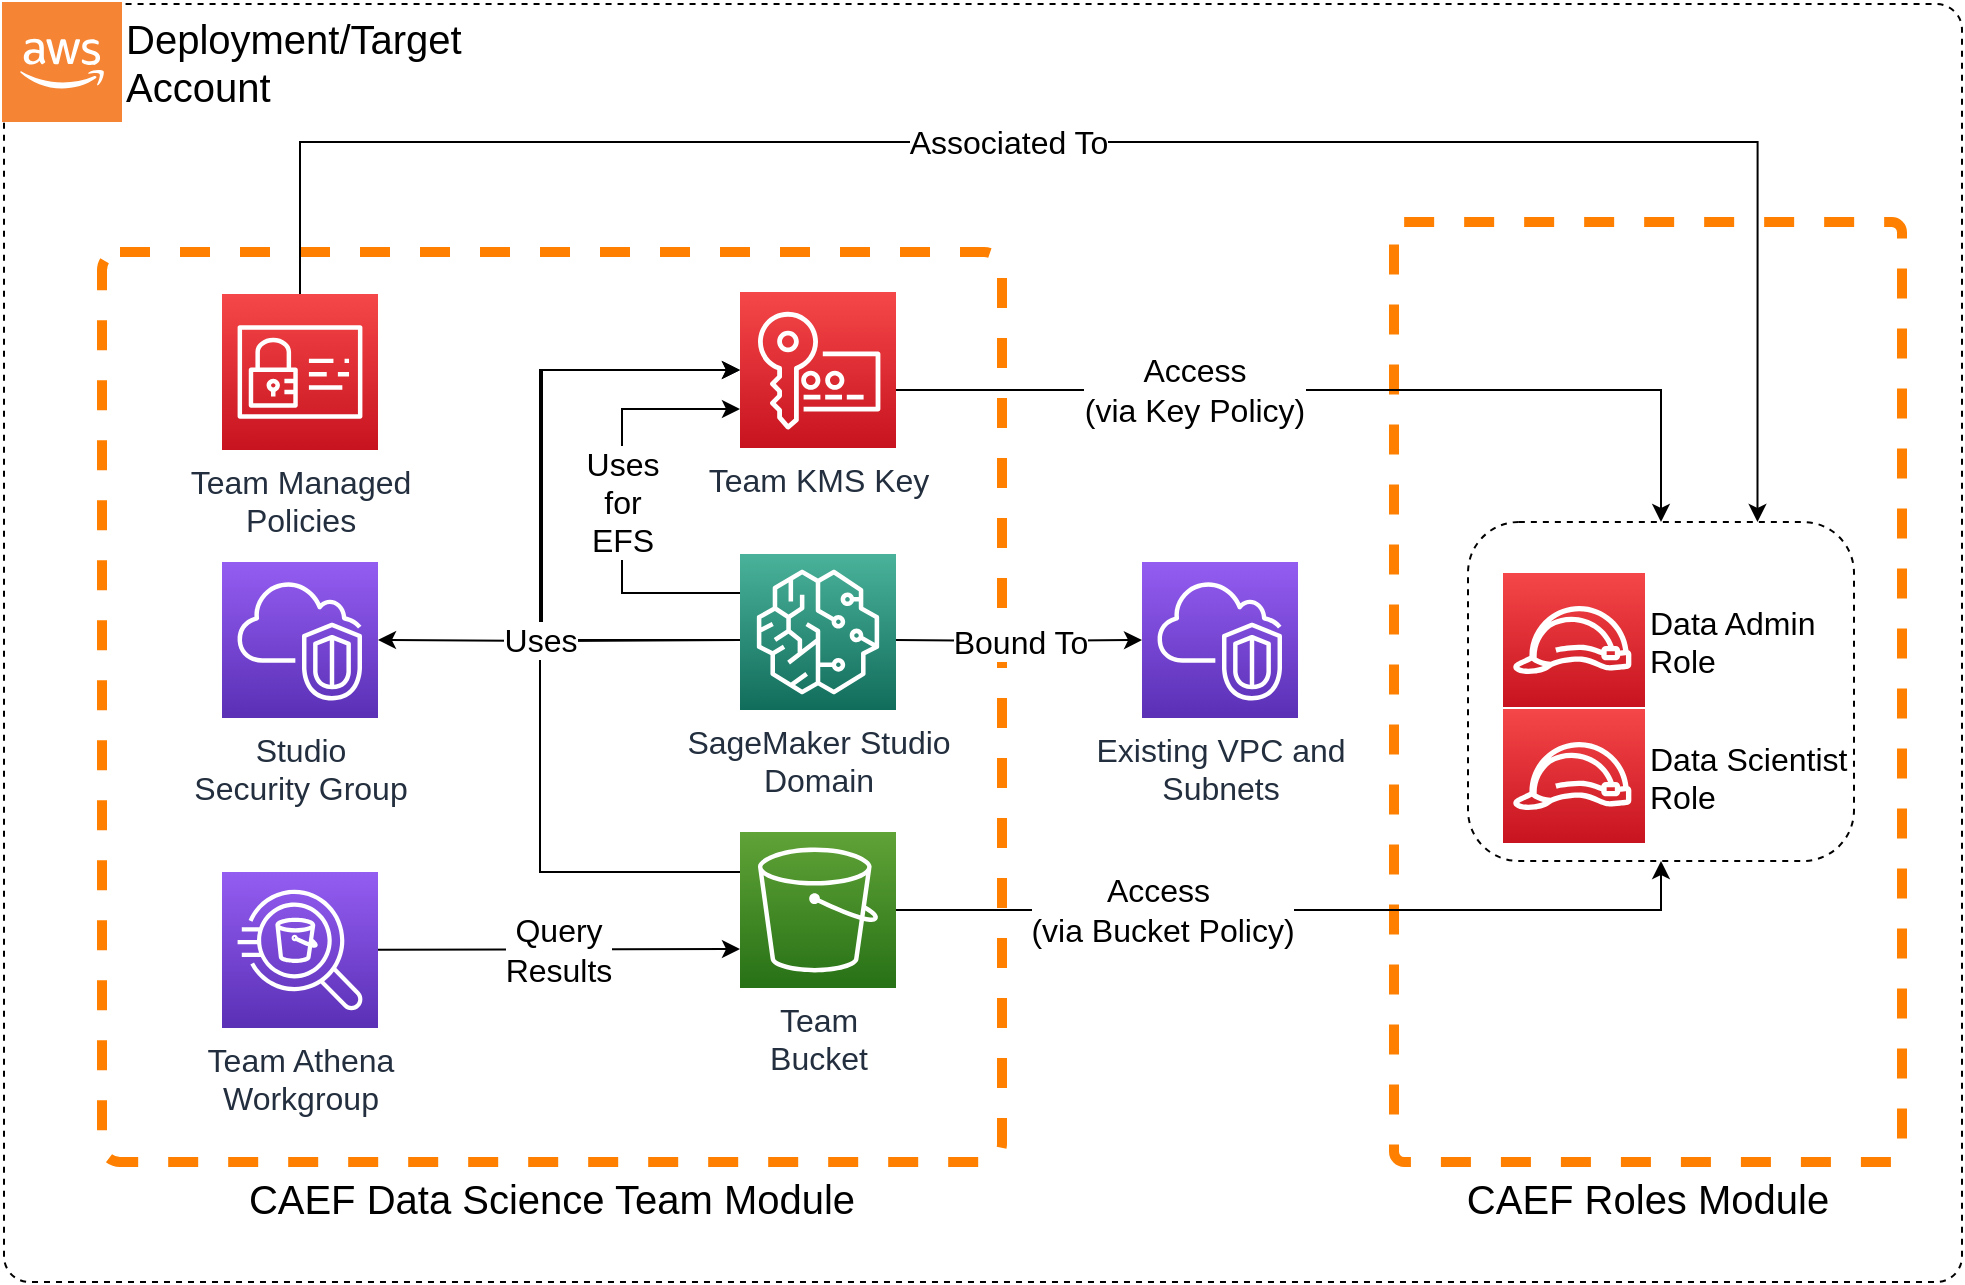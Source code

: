 <mxfile>
    <diagram id="n5W9dpHo_4uRlmlUV37y" name="Page-1">
        <mxGraphModel dx="1453" dy="674" grid="1" gridSize="10" guides="1" tooltips="1" connect="1" arrows="1" fold="1" page="1" pageScale="1" pageWidth="1700" pageHeight="1100" background="#FFFFFF" math="0" shadow="0">
            <root>
                <mxCell id="0"/>
                <mxCell id="1" parent="0"/>
                <mxCell id="Vt560z4J3A8kVG_z0Vwq-2" value="" style="rounded=1;whiteSpace=wrap;html=1;fontSize=20;fillColor=none;arcSize=2;dashed=1;" parent="1" vertex="1">
                    <mxGeometry x="161" y="271" width="979" height="639" as="geometry"/>
                </mxCell>
                <mxCell id="40" value="CAEF Roles Module" style="rounded=1;whiteSpace=wrap;html=1;fontSize=20;fillColor=none;arcSize=2;dashed=1;labelPosition=center;verticalLabelPosition=bottom;align=center;verticalAlign=top;strokeColor=#FF8000;strokeWidth=5;" parent="1" vertex="1">
                    <mxGeometry x="856" y="380" width="254" height="470" as="geometry"/>
                </mxCell>
                <mxCell id="Vt560z4J3A8kVG_z0Vwq-3" value="CAEF Data Science Team Module" style="rounded=1;whiteSpace=wrap;html=1;fontSize=20;fillColor=none;arcSize=2;dashed=1;labelPosition=center;verticalLabelPosition=bottom;align=center;verticalAlign=top;strokeColor=#FF8000;strokeWidth=5;" parent="1" vertex="1">
                    <mxGeometry x="210" y="395" width="450" height="455" as="geometry"/>
                </mxCell>
                <mxCell id="Vt560z4J3A8kVG_z0Vwq-4" value="Deployment/Target&lt;br style=&quot;font-size: 20px;&quot;&gt;Account" style="outlineConnect=0;dashed=0;verticalLabelPosition=middle;verticalAlign=middle;align=left;html=1;shape=mxgraph.aws3.cloud_2;fillColor=#F58534;gradientColor=none;labelPosition=right;fontSize=20;" parent="1" vertex="1">
                    <mxGeometry x="160" y="270" width="60" height="60" as="geometry"/>
                </mxCell>
                <mxCell id="32" value="Access&lt;br&gt;(via Key Policy)" style="edgeStyle=orthogonalEdgeStyle;rounded=0;html=1;fontSize=16;entryX=0.5;entryY=0;entryDx=0;entryDy=0;" parent="1" source="Vt560z4J3A8kVG_z0Vwq-15" target="47" edge="1">
                    <mxGeometry x="-0.335" relative="1" as="geometry">
                        <Array as="points">
                            <mxPoint x="990" y="464"/>
                        </Array>
                        <mxPoint as="offset"/>
                    </mxGeometry>
                </mxCell>
                <mxCell id="Vt560z4J3A8kVG_z0Vwq-15" value="Team KMS Key" style="sketch=0;points=[[0,0,0],[0.25,0,0],[0.5,0,0],[0.75,0,0],[1,0,0],[0,1,0],[0.25,1,0],[0.5,1,0],[0.75,1,0],[1,1,0],[0,0.25,0],[0,0.5,0],[0,0.75,0],[1,0.25,0],[1,0.5,0],[1,0.75,0]];outlineConnect=0;fontColor=#232F3E;gradientColor=#F54749;gradientDirection=north;fillColor=#C7131F;strokeColor=#ffffff;dashed=0;verticalLabelPosition=bottom;verticalAlign=top;align=center;html=1;fontSize=16;fontStyle=0;aspect=fixed;shape=mxgraph.aws4.resourceIcon;resIcon=mxgraph.aws4.key_management_service;" parent="1" vertex="1">
                    <mxGeometry x="529" y="415" width="78" height="78" as="geometry"/>
                </mxCell>
                <mxCell id="Vt560z4J3A8kVG_z0Vwq-16" value="Team&lt;br&gt;Bucket" style="sketch=0;points=[[0,0,0],[0.25,0,0],[0.5,0,0],[0.75,0,0],[1,0,0],[0,1,0],[0.25,1,0],[0.5,1,0],[0.75,1,0],[1,1,0],[0,0.25,0],[0,0.5,0],[0,0.75,0],[1,0.25,0],[1,0.5,0],[1,0.75,0]];outlineConnect=0;fontColor=#232F3E;gradientColor=#60A337;gradientDirection=north;fillColor=#277116;strokeColor=#ffffff;dashed=0;verticalLabelPosition=bottom;verticalAlign=top;align=center;html=1;fontSize=16;fontStyle=0;aspect=fixed;shape=mxgraph.aws4.resourceIcon;resIcon=mxgraph.aws4.s3;labelPosition=center;" parent="1" vertex="1">
                    <mxGeometry x="529" y="685" width="78" height="78" as="geometry"/>
                </mxCell>
                <mxCell id="28" value="Data Admin&#10;Role" style="group;labelPosition=right;verticalLabelPosition=middle;align=left;verticalAlign=middle;fontSize=16;" parent="1" vertex="1" connectable="0">
                    <mxGeometry x="910" y="555" width="72" height="68" as="geometry"/>
                </mxCell>
                <mxCell id="29" value="" style="rounded=0;whiteSpace=wrap;html=1;verticalAlign=top;fillColor=#C7131F;strokeColor=#ffffff;fontColor=#232F3E;sketch=0;gradientColor=#F54749;gradientDirection=north;dashed=0;fontStyle=0;" parent="28" vertex="1">
                    <mxGeometry width="72" height="68" as="geometry"/>
                </mxCell>
                <mxCell id="30" value="" style="sketch=0;outlineConnect=0;dashed=0;verticalLabelPosition=bottom;verticalAlign=top;align=center;html=1;fontSize=12;fontStyle=0;aspect=fixed;pointerEvents=1;shape=mxgraph.aws4.role;" parent="28" vertex="1">
                    <mxGeometry x="5" y="17" width="60.27" height="34" as="geometry"/>
                </mxCell>
                <mxCell id="33" value="Access&amp;nbsp;&lt;br&gt;(via Bucket Policy)" style="edgeStyle=orthogonalEdgeStyle;rounded=0;html=1;entryX=0.5;entryY=1;entryDx=0;entryDy=0;fontSize=16;exitX=1;exitY=0.5;exitDx=0;exitDy=0;exitPerimeter=0;" parent="1" source="Vt560z4J3A8kVG_z0Vwq-16" target="47" edge="1">
                    <mxGeometry x="-0.35" relative="1" as="geometry">
                        <mxPoint x="607" y="725" as="sourcePoint"/>
                        <mxPoint as="offset"/>
                    </mxGeometry>
                </mxCell>
                <mxCell id="35" style="edgeStyle=orthogonalEdgeStyle;html=1;entryX=0;entryY=0.5;entryDx=0;entryDy=0;entryPerimeter=0;fontSize=16;rounded=0;" parent="1" target="Vt560z4J3A8kVG_z0Vwq-15" edge="1">
                    <mxGeometry relative="1" as="geometry">
                        <Array as="points">
                            <mxPoint x="430" y="589.0"/>
                            <mxPoint x="430" y="454"/>
                        </Array>
                        <mxPoint x="529" y="589" as="sourcePoint"/>
                    </mxGeometry>
                </mxCell>
                <mxCell id="37" value="Bound To" style="edgeStyle=orthogonalEdgeStyle;rounded=0;html=1;fontSize=16;" parent="1" target="36" edge="1">
                    <mxGeometry relative="1" as="geometry">
                        <mxPoint x="607" y="589" as="sourcePoint"/>
                    </mxGeometry>
                </mxCell>
                <mxCell id="39" style="edgeStyle=orthogonalEdgeStyle;rounded=0;html=1;fontSize=16;" parent="1" target="38" edge="1">
                    <mxGeometry relative="1" as="geometry">
                        <mxPoint x="529" y="589" as="sourcePoint"/>
                    </mxGeometry>
                </mxCell>
                <mxCell id="Vt560z4J3A8kVG_z0Vwq-23" value="Uses" style="edgeStyle=orthogonalEdgeStyle;rounded=0;orthogonalLoop=1;jettySize=auto;html=1;fontSize=16;entryX=0;entryY=0.5;entryDx=0;entryDy=0;entryPerimeter=0;" parent="1" source="Vt560z4J3A8kVG_z0Vwq-16" target="Vt560z4J3A8kVG_z0Vwq-15" edge="1">
                    <mxGeometry x="-0.047" relative="1" as="geometry">
                        <Array as="points">
                            <mxPoint x="429" y="705"/>
                            <mxPoint x="429" y="454"/>
                        </Array>
                        <mxPoint y="-1" as="offset"/>
                    </mxGeometry>
                </mxCell>
                <mxCell id="36" value="Existing VPC and&lt;br style=&quot;font-size: 16px;&quot;&gt;Subnets" style="sketch=0;points=[[0,0,0],[0.25,0,0],[0.5,0,0],[0.75,0,0],[1,0,0],[0,1,0],[0.25,1,0],[0.5,1,0],[0.75,1,0],[1,1,0],[0,0.25,0],[0,0.5,0],[0,0.75,0],[1,0.25,0],[1,0.5,0],[1,0.75,0]];outlineConnect=0;fontColor=#232F3E;gradientColor=#945DF2;gradientDirection=north;fillColor=#5A30B5;strokeColor=#ffffff;dashed=0;verticalLabelPosition=bottom;verticalAlign=top;align=center;html=1;fontSize=16;fontStyle=0;aspect=fixed;shape=mxgraph.aws4.resourceIcon;resIcon=mxgraph.aws4.vpc;" parent="1" vertex="1">
                    <mxGeometry x="730" y="550" width="78" height="78" as="geometry"/>
                </mxCell>
                <mxCell id="38" value="Studio&lt;br&gt;Security Group" style="sketch=0;points=[[0,0,0],[0.25,0,0],[0.5,0,0],[0.75,0,0],[1,0,0],[0,1,0],[0.25,1,0],[0.5,1,0],[0.75,1,0],[1,1,0],[0,0.25,0],[0,0.5,0],[0,0.75,0],[1,0.25,0],[1,0.5,0],[1,0.75,0]];outlineConnect=0;fontColor=#232F3E;gradientColor=#945DF2;gradientDirection=north;fillColor=#5A30B5;strokeColor=#ffffff;dashed=0;verticalLabelPosition=bottom;verticalAlign=top;align=center;html=1;fontSize=16;fontStyle=0;aspect=fixed;shape=mxgraph.aws4.resourceIcon;resIcon=mxgraph.aws4.vpc;" parent="1" vertex="1">
                    <mxGeometry x="270" y="550" width="78" height="78" as="geometry"/>
                </mxCell>
                <mxCell id="50" value="Uses&lt;br&gt;for&lt;br&gt;EFS" style="edgeStyle=orthogonalEdgeStyle;rounded=0;html=1;entryX=0;entryY=0.75;entryDx=0;entryDy=0;entryPerimeter=0;fontSize=16;exitX=0;exitY=0.25;exitDx=0;exitDy=0;exitPerimeter=0;" edge="1" parent="1" source="41" target="Vt560z4J3A8kVG_z0Vwq-15">
                    <mxGeometry relative="1" as="geometry">
                        <Array as="points">
                            <mxPoint x="470" y="566"/>
                            <mxPoint x="470" y="474"/>
                        </Array>
                    </mxGeometry>
                </mxCell>
                <mxCell id="41" value="SageMaker Studio &lt;br style=&quot;font-size: 16px;&quot;&gt;Domain" style="sketch=0;points=[[0,0,0],[0.25,0,0],[0.5,0,0],[0.75,0,0],[1,0,0],[0,1,0],[0.25,1,0],[0.5,1,0],[0.75,1,0],[1,1,0],[0,0.25,0],[0,0.5,0],[0,0.75,0],[1,0.25,0],[1,0.5,0],[1,0.75,0]];outlineConnect=0;fontColor=#232F3E;gradientColor=#4AB29A;gradientDirection=north;fillColor=#116D5B;strokeColor=#ffffff;dashed=0;verticalLabelPosition=bottom;verticalAlign=top;align=center;html=1;fontSize=16;fontStyle=0;aspect=fixed;shape=mxgraph.aws4.resourceIcon;resIcon=mxgraph.aws4.sagemaker;" vertex="1" parent="1">
                    <mxGeometry x="529" y="546" width="78" height="78" as="geometry"/>
                </mxCell>
                <mxCell id="43" value="Query&lt;br style=&quot;font-size: 16px;&quot;&gt;Results" style="edgeStyle=none;html=1;entryX=0;entryY=0.75;entryDx=0;entryDy=0;entryPerimeter=0;fontSize=16;" edge="1" parent="1" source="42" target="Vt560z4J3A8kVG_z0Vwq-16">
                    <mxGeometry relative="1" as="geometry"/>
                </mxCell>
                <mxCell id="42" value="Team Athena&lt;br style=&quot;font-size: 16px;&quot;&gt;Workgroup" style="sketch=0;points=[[0,0,0],[0.25,0,0],[0.5,0,0],[0.75,0,0],[1,0,0],[0,1,0],[0.25,1,0],[0.5,1,0],[0.75,1,0],[1,1,0],[0,0.25,0],[0,0.5,0],[0,0.75,0],[1,0.25,0],[1,0.5,0],[1,0.75,0]];outlineConnect=0;fontColor=#232F3E;gradientColor=#945DF2;gradientDirection=north;fillColor=#5A30B5;strokeColor=#ffffff;dashed=0;verticalLabelPosition=bottom;verticalAlign=top;align=center;html=1;fontSize=16;fontStyle=0;aspect=fixed;shape=mxgraph.aws4.resourceIcon;resIcon=mxgraph.aws4.athena;" vertex="1" parent="1">
                    <mxGeometry x="270" y="705" width="78" height="78" as="geometry"/>
                </mxCell>
                <mxCell id="44" value="Data Scientist&#10;Role" style="group;labelPosition=right;verticalLabelPosition=middle;align=left;verticalAlign=middle;fontSize=16;" vertex="1" connectable="0" parent="1">
                    <mxGeometry x="910" y="623" width="72" height="68" as="geometry"/>
                </mxCell>
                <mxCell id="45" value="" style="rounded=0;whiteSpace=wrap;html=1;verticalAlign=top;fillColor=#C7131F;strokeColor=#ffffff;fontColor=#232F3E;sketch=0;gradientColor=#F54749;gradientDirection=north;dashed=0;fontStyle=0;" vertex="1" parent="44">
                    <mxGeometry width="72" height="68" as="geometry"/>
                </mxCell>
                <mxCell id="46" value="" style="sketch=0;outlineConnect=0;dashed=0;verticalLabelPosition=bottom;verticalAlign=top;align=center;html=1;fontSize=12;fontStyle=0;aspect=fixed;pointerEvents=1;shape=mxgraph.aws4.role;" vertex="1" parent="44">
                    <mxGeometry x="5" y="17" width="60.27" height="34" as="geometry"/>
                </mxCell>
                <mxCell id="47" value="" style="rounded=1;whiteSpace=wrap;html=1;fontSize=16;dashed=1;fillColor=none;" vertex="1" parent="1">
                    <mxGeometry x="893" y="530" width="193" height="169.5" as="geometry"/>
                </mxCell>
                <mxCell id="49" value="Associated To" style="edgeStyle=orthogonalEdgeStyle;html=1;entryX=0.75;entryY=0;entryDx=0;entryDy=0;fontSize=16;rounded=0;" edge="1" parent="1" source="48" target="47">
                    <mxGeometry x="-0.136" relative="1" as="geometry">
                        <Array as="points">
                            <mxPoint x="309" y="340"/>
                            <mxPoint x="1038" y="340"/>
                        </Array>
                        <mxPoint as="offset"/>
                    </mxGeometry>
                </mxCell>
                <mxCell id="48" value="Team Managed&lt;br&gt;Policies" style="sketch=0;points=[[0,0,0],[0.25,0,0],[0.5,0,0],[0.75,0,0],[1,0,0],[0,1,0],[0.25,1,0],[0.5,1,0],[0.75,1,0],[1,1,0],[0,0.25,0],[0,0.5,0],[0,0.75,0],[1,0.25,0],[1,0.5,0],[1,0.75,0]];outlineConnect=0;fontColor=#232F3E;gradientColor=#F54749;gradientDirection=north;fillColor=#C7131F;strokeColor=#ffffff;dashed=0;verticalLabelPosition=bottom;verticalAlign=top;align=center;html=1;fontSize=16;fontStyle=0;aspect=fixed;shape=mxgraph.aws4.resourceIcon;resIcon=mxgraph.aws4.identity_and_access_management;" vertex="1" parent="1">
                    <mxGeometry x="270" y="416" width="78" height="78" as="geometry"/>
                </mxCell>
            </root>
        </mxGraphModel>
    </diagram>
</mxfile>